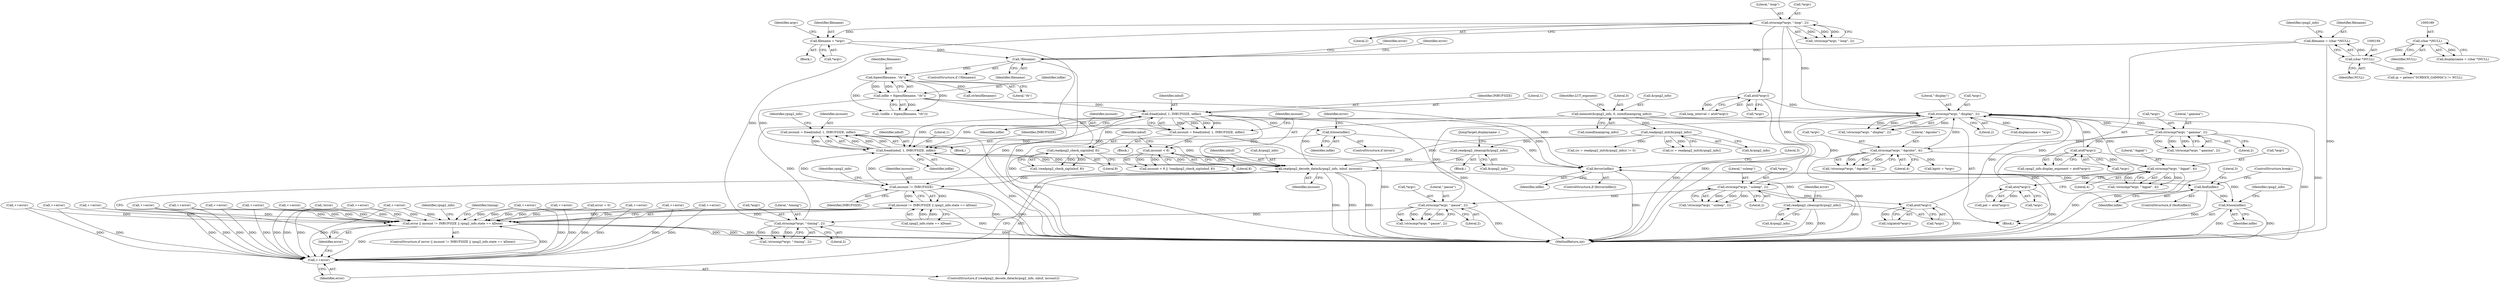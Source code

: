 digraph "0_Android_9d4853418ab2f754c2b63e091c29c5529b8b86ca_8@API" {
"1000772" [label="(Call,incount = fread(inbuf, 1, INBUFSIZE, infile))"];
"1000774" [label="(Call,fread(inbuf, 1, INBUFSIZE, infile))"];
"1000724" [label="(Call,readpng2_decode_data(&rpng2_info, inbuf, incount))"];
"1000607" [label="(Call,readpng2_cleanup(&rpng2_info))"];
"1000581" [label="(Call,readpng2_init(&rpng2_info))"];
"1000196" [label="(Call,memset(&rpng2_info, 0, sizeof(mainprog_info)))"];
"1000559" [label="(Call,fread(inbuf, 1, INBUFSIZE, infile))"];
"1000547" [label="(Call,infile = fopen(filename, \"rb\"))"];
"1000549" [label="(Call,fopen(filename, \"rb\"))"];
"1000501" [label="(Call,!filename)"];
"1000487" [label="(Call,filename = *argv)"];
"1000431" [label="(Call,strncmp(*argv, \"-loop\", 2))"];
"1000419" [label="(Call,strncmp(*argv, \"-timing\", 2))"];
"1000407" [label="(Call,strncmp(*argv, \"-pause\", 2))"];
"1000379" [label="(Call,strncmp(*argv, \"-usleep\", 2))"];
"1000338" [label="(Call,strncmp(*argv, \"-bgpat\", 4))"];
"1000295" [label="(Call,strncmp(*argv, \"-bgcolor\", 4))"];
"1000262" [label="(Call,strncmp(*argv, \"-gamma\", 2))"];
"1000241" [label="(Call,strncmp(*argv, \"-display\", 2))"];
"1000281" [label="(Call,atof(*argv))"];
"1000398" [label="(Call,atol(*argv))"];
"1000355" [label="(Call,atoi(*argv))"];
"1000460" [label="(Call,atol(*argv))"];
"1000191" [label="(Call,filename = (char *)NULL)"];
"1000193" [label="(Call,(char *)NULL)"];
"1000188" [label="(Call,(char *)NULL)"];
"1000570" [label="(Call,readpng2_check_sig(inbuf, 8))"];
"1000772" [label="(Call,incount = fread(inbuf, 1, INBUFSIZE, infile))"];
"1000566" [label="(Call,incount < 8)"];
"1000557" [label="(Call,incount = fread(inbuf, 1, INBUFSIZE, infile))"];
"1000735" [label="(Call,incount != INBUFSIZE)"];
"1000615" [label="(Call,fclose(infile))"];
"1000734" [label="(Call,incount != INBUFSIZE || rpng2_info.state == kDone)"];
"1000732" [label="(Call,error || incount != INBUFSIZE || rpng2_info.state == kDone)"];
"1000729" [label="(Call,++error)"];
"1000753" [label="(Call,ferror(infile))"];
"1000760" [label="(Call,feof(infile))"];
"1000779" [label="(Call,fclose(infile))"];
"1000781" [label="(Call,readpng2_cleanup(&rpng2_info))"];
"1000546" [label="(Call,!(infile = fopen(filename, \"rb\")))"];
"1000504" [label="(Identifier,error)"];
"1000191" [label="(Call,filename = (char *)NULL)"];
"1000296" [label="(Call,*argv)"];
"1000560" [label="(Identifier,inbuf)"];
"1000581" [label="(Call,readpng2_init(&rpng2_info))"];
"1000398" [label="(Call,atol(*argv))"];
"1000255" [label="(Call,displayname = *argv)"];
"1000198" [label="(Identifier,rpng2_info)"];
"1000337" [label="(Call,!strncmp(*argv, \"-bgpat\", 4))"];
"1000419" [label="(Call,strncmp(*argv, \"-timing\", 2))"];
"1000550" [label="(Identifier,filename)"];
"1000261" [label="(Call,!strncmp(*argv, \"-gamma\", 2))"];
"1000265" [label="(Literal,\"-gamma\")"];
"1001099" [label="(MethodReturn,int)"];
"1000190" [label="(Identifier,NULL)"];
"1000615" [label="(Call,fclose(infile))"];
"1000610" [label="(JumpTarget,displayname :)"];
"1000757" [label="(Literal,3)"];
"1000740" [label="(Identifier,rpng2_info)"];
"1000263" [label="(Call,*argv)"];
"1000147" [label="(Block,)"];
"1000420" [label="(Call,*argv)"];
"1000726" [label="(Identifier,rpng2_info)"];
"1000299" [label="(Literal,4)"];
"1000613" [label="(ControlStructure,if (error))"];
"1000572" [label="(Literal,8)"];
"1000378" [label="(Call,!strncmp(*argv, \"-usleep\", 2))"];
"1000570" [label="(Call,readpng2_check_sig(inbuf, 8))"];
"1000266" [label="(Literal,2)"];
"1000574" [label="(Call,++error)"];
"1000380" [label="(Call,*argv)"];
"1000752" [label="(ControlStructure,if (ferror(infile)))"];
"1000551" [label="(Literal,\"rb\")"];
"1000406" [label="(Call,!strncmp(*argv, \"-pause\", 2))"];
"1000213" [label="(Call,(p = getenv(\"SCREEN_GAMMA\")) != NULL)"];
"1000783" [label="(Identifier,rpng2_info)"];
"1000567" [label="(Identifier,incount)"];
"1000461" [label="(Call,*argv)"];
"1000356" [label="(Call,*argv)"];
"1000498" [label="(Call,++error)"];
"1000244" [label="(Literal,\"-display\")"];
"1000772" [label="(Call,incount = fread(inbuf, 1, INBUFSIZE, infile))"];
"1000495" [label="(Call,++error)"];
"1000193" [label="(Call,(char *)NULL)"];
"1000779" [label="(Call,fclose(infile))"];
"1000431" [label="(Call,strncmp(*argv, \"-loop\", 2))"];
"1000562" [label="(Identifier,INBUFSIZE)"];
"1000723" [label="(ControlStructure,if (readpng2_decode_data(&rpng2_info, inbuf, incount)))"];
"1000430" [label="(Call,!strncmp(*argv, \"-loop\", 2))"];
"1000558" [label="(Identifier,incount)"];
"1000306" [label="(Call,++error)"];
"1000435" [label="(Literal,2)"];
"1000486" [label="(Block,)"];
"1000422" [label="(Literal,\"-timing\")"];
"1000407" [label="(Call,strncmp(*argv, \"-pause\", 2))"];
"1000747" [label="(Identifier,rpng2_info)"];
"1000606" [label="(Block,)"];
"1000382" [label="(Literal,\"-usleep\")"];
"1000754" [label="(Identifier,infile)"];
"1000277" [label="(Call,rpng2_info.display_exponent = atof(*argv))"];
"1000188" [label="(Call,(char *)NULL)"];
"1000565" [label="(Call,incount < 8 || !readpng2_check_sig(inbuf, 8))"];
"1000295" [label="(Call,strncmp(*argv, \"-bgcolor\", 4))"];
"1000579" [label="(Call,rc = readpng2_init(&rpng2_info))"];
"1000423" [label="(Literal,2)"];
"1000199" [label="(Literal,0)"];
"1000192" [label="(Identifier,filename)"];
"1000396" [label="(Call,(ulg)atol(*argv))"];
"1000548" [label="(Identifier,infile)"];
"1000563" [label="(Identifier,infile)"];
"1000408" [label="(Call,*argv)"];
"1000242" [label="(Call,*argv)"];
"1000501" [label="(Call,!filename)"];
"1000325" [label="(Call,++error)"];
"1000761" [label="(Identifier,infile)"];
"1000582" [label="(Call,&rpng2_info)"];
"1000338" [label="(Call,strncmp(*argv, \"-bgpat\", 4))"];
"1000727" [label="(Identifier,inbuf)"];
"1000290" [label="(Call,++error)"];
"1000568" [label="(Literal,8)"];
"1000628" [label="(Call,strlen(filename))"];
"1000196" [label="(Call,memset(&rpng2_info, 0, sizeof(mainprog_info)))"];
"1000493" [label="(Identifier,argv)"];
"1000488" [label="(Identifier,filename)"];
"1000195" [label="(Identifier,NULL)"];
"1000769" [label="(Identifier,timing)"];
"1000342" [label="(Literal,4)"];
"1000735" [label="(Call,incount != INBUFSIZE)"];
"1000753" [label="(Call,ferror(infile))"];
"1000774" [label="(Call,fread(inbuf, 1, INBUFSIZE, infile))"];
"1000595" [label="(Call,++error)"];
"1000611" [label="(Call,++error)"];
"1000487" [label="(Call,filename = *argv)"];
"1000339" [label="(Call,*argv)"];
"1000722" [label="(Block,)"];
"1000767" [label="(ControlStructure,break;)"];
"1000553" [label="(Call,++error)"];
"1000782" [label="(Call,&rpng2_info)"];
"1000557" [label="(Call,incount = fread(inbuf, 1, INBUFSIZE, infile))"];
"1000310" [label="(Call,bgstr = *argv)"];
"1000355" [label="(Call,atoi(*argv))"];
"1000434" [label="(Literal,\"-loop\")"];
"1000616" [label="(Identifier,infile)"];
"1000399" [label="(Call,*argv)"];
"1000241" [label="(Call,strncmp(*argv, \"-display\", 2))"];
"1000410" [label="(Literal,\"-pause\")"];
"1000383" [label="(Literal,2)"];
"1000240" [label="(Call,!strncmp(*argv, \"-display\", 2))"];
"1000281" [label="(Call,atof(*argv))"];
"1000738" [label="(Call,rpng2_info.state == kDone)"];
"1000764" [label="(Literal,3)"];
"1000607" [label="(Call,readpng2_cleanup(&rpng2_info))"];
"1000578" [label="(Call,(rc = readpng2_init(&rpng2_info)) != 0)"];
"1000374" [label="(Call,++error)"];
"1000561" [label="(Literal,1)"];
"1000341" [label="(Literal,\"-bgpat\")"];
"1000460" [label="(Call,atol(*argv))"];
"1000725" [label="(Call,&rpng2_info)"];
"1000282" [label="(Call,*argv)"];
"1000458" [label="(Call,loop_interval = atol(*argv))"];
"1000566" [label="(Call,incount < 8)"];
"1000294" [label="(Call,!strncmp(*argv, \"-bgcolor\", 4))"];
"1000349" [label="(Call,++error)"];
"1000418" [label="(Call,!strncmp(*argv, \"-timing\", 2))"];
"1000186" [label="(Call,displayname = (char *)NULL)"];
"1000733" [label="(Identifier,error)"];
"1000547" [label="(Call,infile = fopen(filename, \"rb\"))"];
"1000729" [label="(Call,++error)"];
"1000489" [label="(Call,*argv)"];
"1000197" [label="(Call,&rpng2_info)"];
"1000730" [label="(Identifier,error)"];
"1000781" [label="(Call,readpng2_cleanup(&rpng2_info))"];
"1000556" [label="(Block,)"];
"1000506" [label="(Identifier,error)"];
"1000273" [label="(Call,++error)"];
"1000203" [label="(Identifier,LUT_exponent)"];
"1000262" [label="(Call,strncmp(*argv, \"-gamma\", 2))"];
"1000559" [label="(Call,fread(inbuf, 1, INBUFSIZE, infile))"];
"1000773" [label="(Identifier,incount)"];
"1000618" [label="(Identifier,error)"];
"1000760" [label="(Call,feof(infile))"];
"1000759" [label="(ControlStructure,if (feof(infile)))"];
"1000776" [label="(Literal,1)"];
"1000245" [label="(Literal,2)"];
"1000236" [label="(Call,!error)"];
"1000734" [label="(Call,incount != INBUFSIZE || rpng2_info.state == kDone)"];
"1000353" [label="(Call,pat = atoi(*argv))"];
"1000777" [label="(Identifier,INBUFSIZE)"];
"1000503" [label="(Call,++error)"];
"1000158" [label="(Call,error = 0)"];
"1000298" [label="(Literal,\"-bgcolor\")"];
"1000390" [label="(Call,++error)"];
"1000200" [label="(Call,sizeof(mainprog_info))"];
"1000549" [label="(Call,fopen(filename, \"rb\"))"];
"1000737" [label="(Identifier,INBUFSIZE)"];
"1000731" [label="(ControlStructure,if (error || incount != INBUFSIZE || rpng2_info.state == kDone))"];
"1000736" [label="(Identifier,incount)"];
"1000778" [label="(Identifier,infile)"];
"1000724" [label="(Call,readpng2_decode_data(&rpng2_info, inbuf, incount))"];
"1000785" [label="(Identifier,error)"];
"1000775" [label="(Identifier,inbuf)"];
"1000502" [label="(Identifier,filename)"];
"1000728" [label="(Identifier,incount)"];
"1000411" [label="(Literal,2)"];
"1000252" [label="(Call,++error)"];
"1000732" [label="(Call,error || incount != INBUFSIZE || rpng2_info.state == kDone)"];
"1000432" [label="(Call,*argv)"];
"1000379" [label="(Call,strncmp(*argv, \"-usleep\", 2))"];
"1000569" [label="(Call,!readpng2_check_sig(inbuf, 8))"];
"1000571" [label="(Identifier,inbuf)"];
"1000500" [label="(ControlStructure,if (!filename))"];
"1000608" [label="(Call,&rpng2_info)"];
"1000780" [label="(Identifier,infile)"];
"1000772" -> "1000722"  [label="AST: "];
"1000772" -> "1000774"  [label="CFG: "];
"1000773" -> "1000772"  [label="AST: "];
"1000774" -> "1000772"  [label="AST: "];
"1000726" -> "1000772"  [label="CFG: "];
"1000772" -> "1001099"  [label="DDG: "];
"1000772" -> "1000724"  [label="DDG: "];
"1000774" -> "1000772"  [label="DDG: "];
"1000774" -> "1000772"  [label="DDG: "];
"1000774" -> "1000772"  [label="DDG: "];
"1000774" -> "1000772"  [label="DDG: "];
"1000774" -> "1000778"  [label="CFG: "];
"1000775" -> "1000774"  [label="AST: "];
"1000776" -> "1000774"  [label="AST: "];
"1000777" -> "1000774"  [label="AST: "];
"1000778" -> "1000774"  [label="AST: "];
"1000774" -> "1001099"  [label="DDG: "];
"1000774" -> "1000724"  [label="DDG: "];
"1000774" -> "1000735"  [label="DDG: "];
"1000774" -> "1000753"  [label="DDG: "];
"1000724" -> "1000774"  [label="DDG: "];
"1000559" -> "1000774"  [label="DDG: "];
"1000559" -> "1000774"  [label="DDG: "];
"1000735" -> "1000774"  [label="DDG: "];
"1000547" -> "1000774"  [label="DDG: "];
"1000615" -> "1000774"  [label="DDG: "];
"1000724" -> "1000723"  [label="AST: "];
"1000724" -> "1000728"  [label="CFG: "];
"1000725" -> "1000724"  [label="AST: "];
"1000727" -> "1000724"  [label="AST: "];
"1000728" -> "1000724"  [label="AST: "];
"1000730" -> "1000724"  [label="CFG: "];
"1000733" -> "1000724"  [label="CFG: "];
"1000724" -> "1001099"  [label="DDG: "];
"1000724" -> "1001099"  [label="DDG: "];
"1000724" -> "1001099"  [label="DDG: "];
"1000607" -> "1000724"  [label="DDG: "];
"1000581" -> "1000724"  [label="DDG: "];
"1000196" -> "1000724"  [label="DDG: "];
"1000559" -> "1000724"  [label="DDG: "];
"1000570" -> "1000724"  [label="DDG: "];
"1000566" -> "1000724"  [label="DDG: "];
"1000724" -> "1000735"  [label="DDG: "];
"1000724" -> "1000781"  [label="DDG: "];
"1000607" -> "1000606"  [label="AST: "];
"1000607" -> "1000608"  [label="CFG: "];
"1000608" -> "1000607"  [label="AST: "];
"1000610" -> "1000607"  [label="CFG: "];
"1000581" -> "1000607"  [label="DDG: "];
"1000581" -> "1000579"  [label="AST: "];
"1000581" -> "1000582"  [label="CFG: "];
"1000582" -> "1000581"  [label="AST: "];
"1000579" -> "1000581"  [label="CFG: "];
"1000581" -> "1000578"  [label="DDG: "];
"1000581" -> "1000579"  [label="DDG: "];
"1000196" -> "1000581"  [label="DDG: "];
"1000196" -> "1000147"  [label="AST: "];
"1000196" -> "1000200"  [label="CFG: "];
"1000197" -> "1000196"  [label="AST: "];
"1000199" -> "1000196"  [label="AST: "];
"1000200" -> "1000196"  [label="AST: "];
"1000203" -> "1000196"  [label="CFG: "];
"1000196" -> "1001099"  [label="DDG: "];
"1000559" -> "1000557"  [label="AST: "];
"1000559" -> "1000563"  [label="CFG: "];
"1000560" -> "1000559"  [label="AST: "];
"1000561" -> "1000559"  [label="AST: "];
"1000562" -> "1000559"  [label="AST: "];
"1000563" -> "1000559"  [label="AST: "];
"1000557" -> "1000559"  [label="CFG: "];
"1000559" -> "1001099"  [label="DDG: "];
"1000559" -> "1000557"  [label="DDG: "];
"1000559" -> "1000557"  [label="DDG: "];
"1000559" -> "1000557"  [label="DDG: "];
"1000559" -> "1000557"  [label="DDG: "];
"1000547" -> "1000559"  [label="DDG: "];
"1000559" -> "1000570"  [label="DDG: "];
"1000559" -> "1000615"  [label="DDG: "];
"1000559" -> "1000735"  [label="DDG: "];
"1000559" -> "1000753"  [label="DDG: "];
"1000547" -> "1000546"  [label="AST: "];
"1000547" -> "1000549"  [label="CFG: "];
"1000548" -> "1000547"  [label="AST: "];
"1000549" -> "1000547"  [label="AST: "];
"1000546" -> "1000547"  [label="CFG: "];
"1000547" -> "1001099"  [label="DDG: "];
"1000547" -> "1000546"  [label="DDG: "];
"1000549" -> "1000547"  [label="DDG: "];
"1000549" -> "1000547"  [label="DDG: "];
"1000547" -> "1000753"  [label="DDG: "];
"1000549" -> "1000551"  [label="CFG: "];
"1000550" -> "1000549"  [label="AST: "];
"1000551" -> "1000549"  [label="AST: "];
"1000549" -> "1000546"  [label="DDG: "];
"1000549" -> "1000546"  [label="DDG: "];
"1000501" -> "1000549"  [label="DDG: "];
"1000549" -> "1000628"  [label="DDG: "];
"1000501" -> "1000500"  [label="AST: "];
"1000501" -> "1000502"  [label="CFG: "];
"1000502" -> "1000501"  [label="AST: "];
"1000504" -> "1000501"  [label="CFG: "];
"1000506" -> "1000501"  [label="CFG: "];
"1000501" -> "1001099"  [label="DDG: "];
"1000487" -> "1000501"  [label="DDG: "];
"1000191" -> "1000501"  [label="DDG: "];
"1000487" -> "1000486"  [label="AST: "];
"1000487" -> "1000489"  [label="CFG: "];
"1000488" -> "1000487"  [label="AST: "];
"1000489" -> "1000487"  [label="AST: "];
"1000493" -> "1000487"  [label="CFG: "];
"1000487" -> "1001099"  [label="DDG: "];
"1000431" -> "1000487"  [label="DDG: "];
"1000431" -> "1000430"  [label="AST: "];
"1000431" -> "1000435"  [label="CFG: "];
"1000432" -> "1000431"  [label="AST: "];
"1000434" -> "1000431"  [label="AST: "];
"1000435" -> "1000431"  [label="AST: "];
"1000430" -> "1000431"  [label="CFG: "];
"1000431" -> "1001099"  [label="DDG: "];
"1000431" -> "1000241"  [label="DDG: "];
"1000431" -> "1000430"  [label="DDG: "];
"1000431" -> "1000430"  [label="DDG: "];
"1000431" -> "1000430"  [label="DDG: "];
"1000419" -> "1000431"  [label="DDG: "];
"1000431" -> "1000460"  [label="DDG: "];
"1000419" -> "1000418"  [label="AST: "];
"1000419" -> "1000423"  [label="CFG: "];
"1000420" -> "1000419"  [label="AST: "];
"1000422" -> "1000419"  [label="AST: "];
"1000423" -> "1000419"  [label="AST: "];
"1000418" -> "1000419"  [label="CFG: "];
"1000419" -> "1001099"  [label="DDG: "];
"1000419" -> "1000241"  [label="DDG: "];
"1000419" -> "1000418"  [label="DDG: "];
"1000419" -> "1000418"  [label="DDG: "];
"1000419" -> "1000418"  [label="DDG: "];
"1000407" -> "1000419"  [label="DDG: "];
"1000407" -> "1000406"  [label="AST: "];
"1000407" -> "1000411"  [label="CFG: "];
"1000408" -> "1000407"  [label="AST: "];
"1000410" -> "1000407"  [label="AST: "];
"1000411" -> "1000407"  [label="AST: "];
"1000406" -> "1000407"  [label="CFG: "];
"1000407" -> "1001099"  [label="DDG: "];
"1000407" -> "1000241"  [label="DDG: "];
"1000407" -> "1000406"  [label="DDG: "];
"1000407" -> "1000406"  [label="DDG: "];
"1000407" -> "1000406"  [label="DDG: "];
"1000379" -> "1000407"  [label="DDG: "];
"1000379" -> "1000378"  [label="AST: "];
"1000379" -> "1000383"  [label="CFG: "];
"1000380" -> "1000379"  [label="AST: "];
"1000382" -> "1000379"  [label="AST: "];
"1000383" -> "1000379"  [label="AST: "];
"1000378" -> "1000379"  [label="CFG: "];
"1000379" -> "1001099"  [label="DDG: "];
"1000379" -> "1000241"  [label="DDG: "];
"1000379" -> "1000378"  [label="DDG: "];
"1000379" -> "1000378"  [label="DDG: "];
"1000379" -> "1000378"  [label="DDG: "];
"1000338" -> "1000379"  [label="DDG: "];
"1000379" -> "1000398"  [label="DDG: "];
"1000338" -> "1000337"  [label="AST: "];
"1000338" -> "1000342"  [label="CFG: "];
"1000339" -> "1000338"  [label="AST: "];
"1000341" -> "1000338"  [label="AST: "];
"1000342" -> "1000338"  [label="AST: "];
"1000337" -> "1000338"  [label="CFG: "];
"1000338" -> "1001099"  [label="DDG: "];
"1000338" -> "1000241"  [label="DDG: "];
"1000338" -> "1000337"  [label="DDG: "];
"1000338" -> "1000337"  [label="DDG: "];
"1000338" -> "1000337"  [label="DDG: "];
"1000295" -> "1000338"  [label="DDG: "];
"1000338" -> "1000355"  [label="DDG: "];
"1000295" -> "1000294"  [label="AST: "];
"1000295" -> "1000299"  [label="CFG: "];
"1000296" -> "1000295"  [label="AST: "];
"1000298" -> "1000295"  [label="AST: "];
"1000299" -> "1000295"  [label="AST: "];
"1000294" -> "1000295"  [label="CFG: "];
"1000295" -> "1001099"  [label="DDG: "];
"1000295" -> "1000241"  [label="DDG: "];
"1000295" -> "1000294"  [label="DDG: "];
"1000295" -> "1000294"  [label="DDG: "];
"1000295" -> "1000294"  [label="DDG: "];
"1000262" -> "1000295"  [label="DDG: "];
"1000295" -> "1000310"  [label="DDG: "];
"1000262" -> "1000261"  [label="AST: "];
"1000262" -> "1000266"  [label="CFG: "];
"1000263" -> "1000262"  [label="AST: "];
"1000265" -> "1000262"  [label="AST: "];
"1000266" -> "1000262"  [label="AST: "];
"1000261" -> "1000262"  [label="CFG: "];
"1000262" -> "1001099"  [label="DDG: "];
"1000262" -> "1000241"  [label="DDG: "];
"1000262" -> "1000261"  [label="DDG: "];
"1000262" -> "1000261"  [label="DDG: "];
"1000262" -> "1000261"  [label="DDG: "];
"1000241" -> "1000262"  [label="DDG: "];
"1000262" -> "1000281"  [label="DDG: "];
"1000241" -> "1000240"  [label="AST: "];
"1000241" -> "1000245"  [label="CFG: "];
"1000242" -> "1000241"  [label="AST: "];
"1000244" -> "1000241"  [label="AST: "];
"1000245" -> "1000241"  [label="AST: "];
"1000240" -> "1000241"  [label="CFG: "];
"1000241" -> "1001099"  [label="DDG: "];
"1000241" -> "1000240"  [label="DDG: "];
"1000241" -> "1000240"  [label="DDG: "];
"1000241" -> "1000240"  [label="DDG: "];
"1000281" -> "1000241"  [label="DDG: "];
"1000398" -> "1000241"  [label="DDG: "];
"1000355" -> "1000241"  [label="DDG: "];
"1000460" -> "1000241"  [label="DDG: "];
"1000241" -> "1000255"  [label="DDG: "];
"1000281" -> "1000277"  [label="AST: "];
"1000281" -> "1000282"  [label="CFG: "];
"1000282" -> "1000281"  [label="AST: "];
"1000277" -> "1000281"  [label="CFG: "];
"1000281" -> "1001099"  [label="DDG: "];
"1000281" -> "1000277"  [label="DDG: "];
"1000398" -> "1000396"  [label="AST: "];
"1000398" -> "1000399"  [label="CFG: "];
"1000399" -> "1000398"  [label="AST: "];
"1000396" -> "1000398"  [label="CFG: "];
"1000398" -> "1001099"  [label="DDG: "];
"1000398" -> "1000396"  [label="DDG: "];
"1000355" -> "1000353"  [label="AST: "];
"1000355" -> "1000356"  [label="CFG: "];
"1000356" -> "1000355"  [label="AST: "];
"1000353" -> "1000355"  [label="CFG: "];
"1000355" -> "1001099"  [label="DDG: "];
"1000355" -> "1000353"  [label="DDG: "];
"1000460" -> "1000458"  [label="AST: "];
"1000460" -> "1000461"  [label="CFG: "];
"1000461" -> "1000460"  [label="AST: "];
"1000458" -> "1000460"  [label="CFG: "];
"1000460" -> "1001099"  [label="DDG: "];
"1000460" -> "1000458"  [label="DDG: "];
"1000191" -> "1000147"  [label="AST: "];
"1000191" -> "1000193"  [label="CFG: "];
"1000192" -> "1000191"  [label="AST: "];
"1000193" -> "1000191"  [label="AST: "];
"1000198" -> "1000191"  [label="CFG: "];
"1000191" -> "1001099"  [label="DDG: "];
"1000193" -> "1000191"  [label="DDG: "];
"1000193" -> "1000195"  [label="CFG: "];
"1000194" -> "1000193"  [label="AST: "];
"1000195" -> "1000193"  [label="AST: "];
"1000188" -> "1000193"  [label="DDG: "];
"1000193" -> "1000213"  [label="DDG: "];
"1000188" -> "1000186"  [label="AST: "];
"1000188" -> "1000190"  [label="CFG: "];
"1000189" -> "1000188"  [label="AST: "];
"1000190" -> "1000188"  [label="AST: "];
"1000186" -> "1000188"  [label="CFG: "];
"1000188" -> "1000186"  [label="DDG: "];
"1000570" -> "1000569"  [label="AST: "];
"1000570" -> "1000572"  [label="CFG: "];
"1000571" -> "1000570"  [label="AST: "];
"1000572" -> "1000570"  [label="AST: "];
"1000569" -> "1000570"  [label="CFG: "];
"1000570" -> "1000569"  [label="DDG: "];
"1000570" -> "1000569"  [label="DDG: "];
"1000566" -> "1000565"  [label="AST: "];
"1000566" -> "1000568"  [label="CFG: "];
"1000567" -> "1000566"  [label="AST: "];
"1000568" -> "1000566"  [label="AST: "];
"1000571" -> "1000566"  [label="CFG: "];
"1000565" -> "1000566"  [label="CFG: "];
"1000566" -> "1000565"  [label="DDG: "];
"1000566" -> "1000565"  [label="DDG: "];
"1000557" -> "1000566"  [label="DDG: "];
"1000557" -> "1000556"  [label="AST: "];
"1000558" -> "1000557"  [label="AST: "];
"1000567" -> "1000557"  [label="CFG: "];
"1000557" -> "1001099"  [label="DDG: "];
"1000735" -> "1000734"  [label="AST: "];
"1000735" -> "1000737"  [label="CFG: "];
"1000736" -> "1000735"  [label="AST: "];
"1000737" -> "1000735"  [label="AST: "];
"1000740" -> "1000735"  [label="CFG: "];
"1000734" -> "1000735"  [label="CFG: "];
"1000735" -> "1001099"  [label="DDG: "];
"1000735" -> "1001099"  [label="DDG: "];
"1000735" -> "1000734"  [label="DDG: "];
"1000735" -> "1000734"  [label="DDG: "];
"1000615" -> "1000613"  [label="AST: "];
"1000615" -> "1000616"  [label="CFG: "];
"1000616" -> "1000615"  [label="AST: "];
"1000618" -> "1000615"  [label="CFG: "];
"1000615" -> "1000753"  [label="DDG: "];
"1000734" -> "1000732"  [label="AST: "];
"1000734" -> "1000738"  [label="CFG: "];
"1000738" -> "1000734"  [label="AST: "];
"1000732" -> "1000734"  [label="CFG: "];
"1000734" -> "1001099"  [label="DDG: "];
"1000734" -> "1000732"  [label="DDG: "];
"1000734" -> "1000732"  [label="DDG: "];
"1000738" -> "1000734"  [label="DDG: "];
"1000738" -> "1000734"  [label="DDG: "];
"1000732" -> "1000731"  [label="AST: "];
"1000732" -> "1000733"  [label="CFG: "];
"1000733" -> "1000732"  [label="AST: "];
"1000747" -> "1000732"  [label="CFG: "];
"1000769" -> "1000732"  [label="CFG: "];
"1000732" -> "1001099"  [label="DDG: "];
"1000732" -> "1001099"  [label="DDG: "];
"1000732" -> "1001099"  [label="DDG: "];
"1000732" -> "1000729"  [label="DDG: "];
"1000290" -> "1000732"  [label="DDG: "];
"1000236" -> "1000732"  [label="DDG: "];
"1000553" -> "1000732"  [label="DDG: "];
"1000306" -> "1000732"  [label="DDG: "];
"1000595" -> "1000732"  [label="DDG: "];
"1000273" -> "1000732"  [label="DDG: "];
"1000498" -> "1000732"  [label="DDG: "];
"1000349" -> "1000732"  [label="DDG: "];
"1000611" -> "1000732"  [label="DDG: "];
"1000325" -> "1000732"  [label="DDG: "];
"1000574" -> "1000732"  [label="DDG: "];
"1000158" -> "1000732"  [label="DDG: "];
"1000729" -> "1000732"  [label="DDG: "];
"1000374" -> "1000732"  [label="DDG: "];
"1000252" -> "1000732"  [label="DDG: "];
"1000495" -> "1000732"  [label="DDG: "];
"1000503" -> "1000732"  [label="DDG: "];
"1000390" -> "1000732"  [label="DDG: "];
"1000729" -> "1000723"  [label="AST: "];
"1000729" -> "1000730"  [label="CFG: "];
"1000730" -> "1000729"  [label="AST: "];
"1000733" -> "1000729"  [label="CFG: "];
"1000290" -> "1000729"  [label="DDG: "];
"1000374" -> "1000729"  [label="DDG: "];
"1000236" -> "1000729"  [label="DDG: "];
"1000553" -> "1000729"  [label="DDG: "];
"1000306" -> "1000729"  [label="DDG: "];
"1000595" -> "1000729"  [label="DDG: "];
"1000273" -> "1000729"  [label="DDG: "];
"1000498" -> "1000729"  [label="DDG: "];
"1000349" -> "1000729"  [label="DDG: "];
"1000611" -> "1000729"  [label="DDG: "];
"1000325" -> "1000729"  [label="DDG: "];
"1000574" -> "1000729"  [label="DDG: "];
"1000158" -> "1000729"  [label="DDG: "];
"1000252" -> "1000729"  [label="DDG: "];
"1000495" -> "1000729"  [label="DDG: "];
"1000503" -> "1000729"  [label="DDG: "];
"1000390" -> "1000729"  [label="DDG: "];
"1000753" -> "1000752"  [label="AST: "];
"1000753" -> "1000754"  [label="CFG: "];
"1000754" -> "1000753"  [label="AST: "];
"1000757" -> "1000753"  [label="CFG: "];
"1000761" -> "1000753"  [label="CFG: "];
"1000753" -> "1001099"  [label="DDG: "];
"1000753" -> "1000760"  [label="DDG: "];
"1000753" -> "1000779"  [label="DDG: "];
"1000760" -> "1000759"  [label="AST: "];
"1000760" -> "1000761"  [label="CFG: "];
"1000761" -> "1000760"  [label="AST: "];
"1000764" -> "1000760"  [label="CFG: "];
"1000767" -> "1000760"  [label="CFG: "];
"1000760" -> "1001099"  [label="DDG: "];
"1000760" -> "1000779"  [label="DDG: "];
"1000779" -> "1000147"  [label="AST: "];
"1000779" -> "1000780"  [label="CFG: "];
"1000780" -> "1000779"  [label="AST: "];
"1000783" -> "1000779"  [label="CFG: "];
"1000779" -> "1001099"  [label="DDG: "];
"1000779" -> "1001099"  [label="DDG: "];
"1000781" -> "1000147"  [label="AST: "];
"1000781" -> "1000782"  [label="CFG: "];
"1000782" -> "1000781"  [label="AST: "];
"1000785" -> "1000781"  [label="CFG: "];
"1000781" -> "1001099"  [label="DDG: "];
"1000781" -> "1001099"  [label="DDG: "];
}
